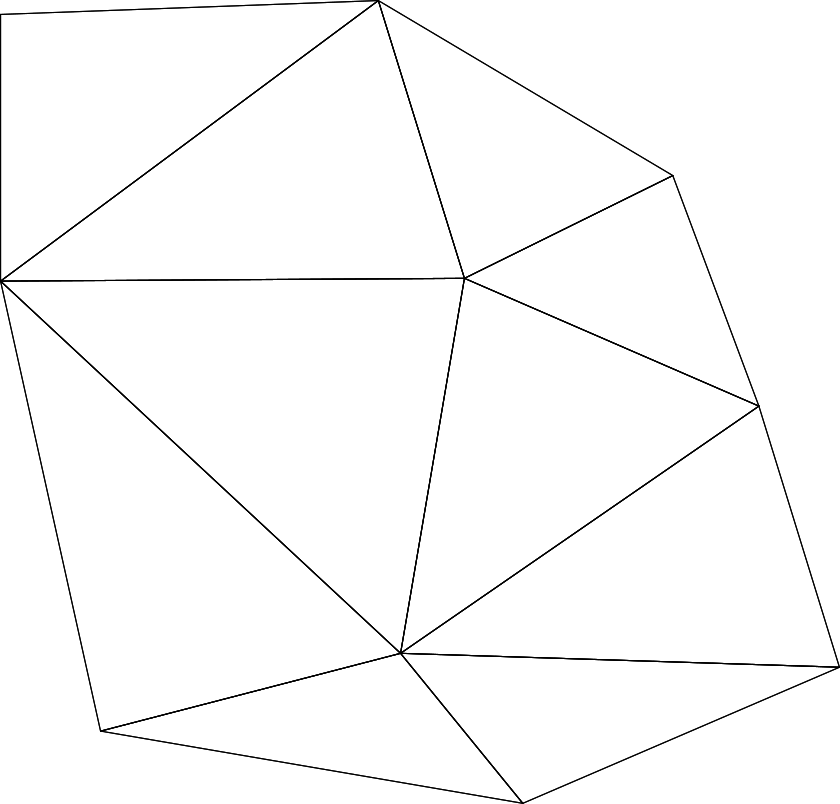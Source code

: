 <?xml version="1.0" encoding="UTF-8" standalone="no"?>
<ipe creator="Ipe 7.2.7" version="70206">
<page>
<path>
297.0 19.0 m
253.0 73.0 l
h
</path>
<path>
297.0 19.0 m
145.0 45.0 l
h
</path>
<path>
297.0 19.0 m
253.0 73.0 l
h
</path>
<path>
297.0 19.0 m
411.0 68.0 l
h
</path>
<path>
253.0 73.0 m
297.0 19.0 l
h
</path>
<path>
253.0 73.0 m
145.0 45.0 l
h
</path>
<path>
253.0 73.0 m
297.0 19.0 l
h
</path>
<path>
253.0 73.0 m
411.0 68.0 l
h
</path>
<path>
253.0 73.0 m
145.0 45.0 l
h
</path>
<path>
253.0 73.0 m
109.0 207.0 l
h
</path>
<path>
253.0 73.0 m
109.0 207.0 l
h
</path>
<path>
253.0 73.0 m
276.0 208.0 l
h
</path>
<path>
253.0 73.0 m
276.0 208.0 l
h
</path>
<path>
253.0 73.0 m
382.0 162.0 l
h
</path>
<path>
253.0 73.0 m
411.0 68.0 l
h
</path>
<path>
253.0 73.0 m
382.0 162.0 l
h
</path>
<path>
245.0 308.0 m
351.0 245.0 l
h
</path>
<path>
245.0 308.0 m
276.0 208.0 l
h
</path>
<path>
245.0 308.0 m
109.0 207.0 l
h
</path>
<path>
245.0 308.0 m
276.0 208.0 l
h
</path>
<path>
245.0 308.0 m
109.0 207.0 l
h
</path>
<path>
245.0 308.0 m
109.0 303.0 l
h
</path>
<path>
351.0 245.0 m
245.0 308.0 l
h
</path>
<path>
351.0 245.0 m
276.0 208.0 l
h
</path>
<path>
351.0 245.0 m
276.0 208.0 l
h
</path>
<path>
351.0 245.0 m
382.0 162.0 l
h
</path>
<path>
145.0 45.0 m
297.0 19.0 l
h
</path>
<path>
145.0 45.0 m
253.0 73.0 l
h
</path>
<path>
145.0 45.0 m
253.0 73.0 l
h
</path>
<path>
145.0 45.0 m
109.0 207.0 l
h
</path>
<path>
411.0 68.0 m
253.0 73.0 l
h
</path>
<path>
411.0 68.0 m
297.0 19.0 l
h
</path>
<path>
411.0 68.0 m
253.0 73.0 l
h
</path>
<path>
411.0 68.0 m
382.0 162.0 l
h
</path>
<path>
109.0 207.0 m
253.0 73.0 l
h
</path>
<path>
109.0 207.0 m
145.0 45.0 l
h
</path>
<path>
109.0 207.0 m
253.0 73.0 l
h
</path>
<path>
109.0 207.0 m
276.0 208.0 l
h
</path>
<path>
109.0 207.0 m
245.0 308.0 l
h
</path>
<path>
109.0 207.0 m
276.0 208.0 l
h
</path>
<path>
109.0 207.0 m
245.0 308.0 l
h
</path>
<path>
109.0 207.0 m
109.0 303.0 l
h
</path>
<path>
276.0 208.0 m
245.0 308.0 l
h
</path>
<path>
276.0 208.0 m
351.0 245.0 l
h
</path>
<path>
276.0 208.0 m
109.0 207.0 l
h
</path>
<path>
276.0 208.0 m
253.0 73.0 l
h
</path>
<path>
276.0 208.0 m
109.0 207.0 l
h
</path>
<path>
276.0 208.0 m
245.0 308.0 l
h
</path>
<path>
276.0 208.0 m
351.0 245.0 l
h
</path>
<path>
276.0 208.0 m
382.0 162.0 l
h
</path>
<path>
276.0 208.0 m
253.0 73.0 l
h
</path>
<path>
276.0 208.0 m
382.0 162.0 l
h
</path>
<path>
382.0 162.0 m
276.0 208.0 l
h
</path>
<path>
382.0 162.0 m
351.0 245.0 l
h
</path>
<path>
382.0 162.0 m
253.0 73.0 l
h
</path>
<path>
382.0 162.0 m
276.0 208.0 l
h
</path>
<path>
382.0 162.0 m
253.0 73.0 l
h
</path>
<path>
382.0 162.0 m
411.0 68.0 l
h
</path>
<path>
109.0 303.0 m
109.0 207.0 l
h
</path>
<path>
109.0 303.0 m
245.0 308.0 l
h
</path>
</page>
</ipe>
